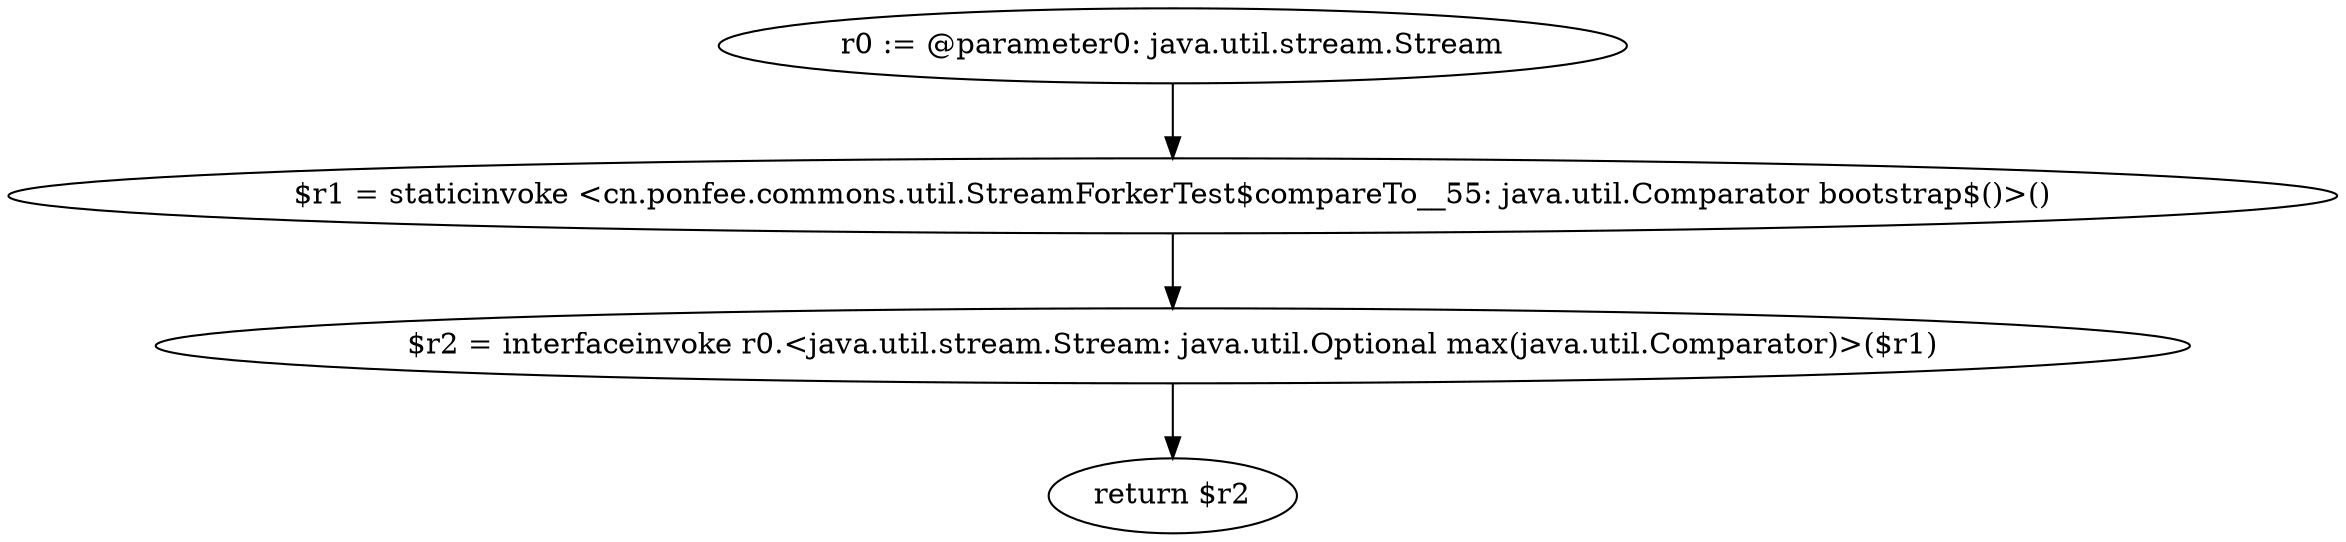 digraph "unitGraph" {
    "r0 := @parameter0: java.util.stream.Stream"
    "$r1 = staticinvoke <cn.ponfee.commons.util.StreamForkerTest$compareTo__55: java.util.Comparator bootstrap$()>()"
    "$r2 = interfaceinvoke r0.<java.util.stream.Stream: java.util.Optional max(java.util.Comparator)>($r1)"
    "return $r2"
    "r0 := @parameter0: java.util.stream.Stream"->"$r1 = staticinvoke <cn.ponfee.commons.util.StreamForkerTest$compareTo__55: java.util.Comparator bootstrap$()>()";
    "$r1 = staticinvoke <cn.ponfee.commons.util.StreamForkerTest$compareTo__55: java.util.Comparator bootstrap$()>()"->"$r2 = interfaceinvoke r0.<java.util.stream.Stream: java.util.Optional max(java.util.Comparator)>($r1)";
    "$r2 = interfaceinvoke r0.<java.util.stream.Stream: java.util.Optional max(java.util.Comparator)>($r1)"->"return $r2";
}
